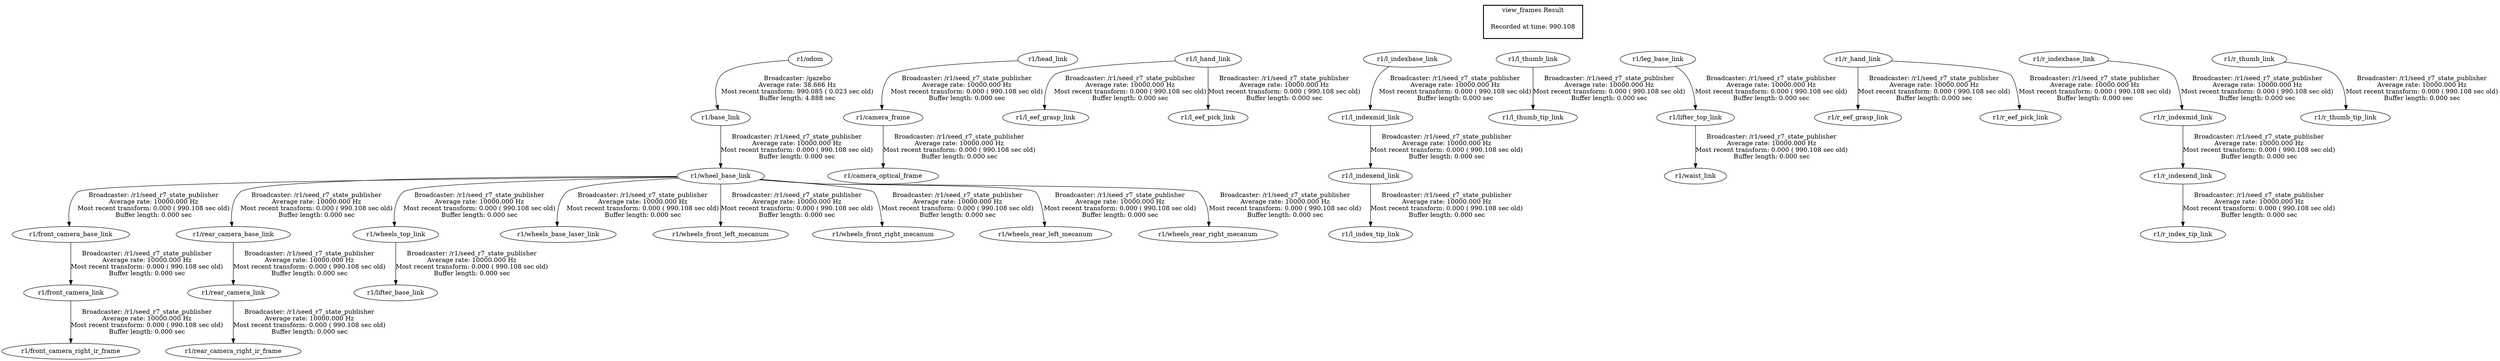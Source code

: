 digraph G {
"r1/base_link" -> "r1/wheel_base_link"[label="Broadcaster: /r1/seed_r7_state_publisher\nAverage rate: 10000.000 Hz\nMost recent transform: 0.000 ( 990.108 sec old)\nBuffer length: 0.000 sec\n"];
"r1/odom" -> "r1/base_link"[label="Broadcaster: /gazebo\nAverage rate: 38.666 Hz\nMost recent transform: 990.085 ( 0.023 sec old)\nBuffer length: 4.888 sec\n"];
"r1/camera_frame" -> "r1/camera_optical_frame"[label="Broadcaster: /r1/seed_r7_state_publisher\nAverage rate: 10000.000 Hz\nMost recent transform: 0.000 ( 990.108 sec old)\nBuffer length: 0.000 sec\n"];
"r1/head_link" -> "r1/camera_frame"[label="Broadcaster: /r1/seed_r7_state_publisher\nAverage rate: 10000.000 Hz\nMost recent transform: 0.000 ( 990.108 sec old)\nBuffer length: 0.000 sec\n"];
"r1/front_camera_base_link" -> "r1/front_camera_link"[label="Broadcaster: /r1/seed_r7_state_publisher\nAverage rate: 10000.000 Hz\nMost recent transform: 0.000 ( 990.108 sec old)\nBuffer length: 0.000 sec\n"];
"r1/wheel_base_link" -> "r1/front_camera_base_link"[label="Broadcaster: /r1/seed_r7_state_publisher\nAverage rate: 10000.000 Hz\nMost recent transform: 0.000 ( 990.108 sec old)\nBuffer length: 0.000 sec\n"];
"r1/front_camera_link" -> "r1/front_camera_right_ir_frame"[label="Broadcaster: /r1/seed_r7_state_publisher\nAverage rate: 10000.000 Hz\nMost recent transform: 0.000 ( 990.108 sec old)\nBuffer length: 0.000 sec\n"];
"r1/l_hand_link" -> "r1/l_eef_grasp_link"[label="Broadcaster: /r1/seed_r7_state_publisher\nAverage rate: 10000.000 Hz\nMost recent transform: 0.000 ( 990.108 sec old)\nBuffer length: 0.000 sec\n"];
"r1/l_hand_link" -> "r1/l_eef_pick_link"[label="Broadcaster: /r1/seed_r7_state_publisher\nAverage rate: 10000.000 Hz\nMost recent transform: 0.000 ( 990.108 sec old)\nBuffer length: 0.000 sec\n"];
"r1/l_indexend_link" -> "r1/l_index_tip_link"[label="Broadcaster: /r1/seed_r7_state_publisher\nAverage rate: 10000.000 Hz\nMost recent transform: 0.000 ( 990.108 sec old)\nBuffer length: 0.000 sec\n"];
"r1/l_indexmid_link" -> "r1/l_indexend_link"[label="Broadcaster: /r1/seed_r7_state_publisher\nAverage rate: 10000.000 Hz\nMost recent transform: 0.000 ( 990.108 sec old)\nBuffer length: 0.000 sec\n"];
"r1/l_indexbase_link" -> "r1/l_indexmid_link"[label="Broadcaster: /r1/seed_r7_state_publisher\nAverage rate: 10000.000 Hz\nMost recent transform: 0.000 ( 990.108 sec old)\nBuffer length: 0.000 sec\n"];
"r1/l_thumb_link" -> "r1/l_thumb_tip_link"[label="Broadcaster: /r1/seed_r7_state_publisher\nAverage rate: 10000.000 Hz\nMost recent transform: 0.000 ( 990.108 sec old)\nBuffer length: 0.000 sec\n"];
"r1/leg_base_link" -> "r1/lifter_top_link"[label="Broadcaster: /r1/seed_r7_state_publisher\nAverage rate: 10000.000 Hz\nMost recent transform: 0.000 ( 990.108 sec old)\nBuffer length: 0.000 sec\n"];
"r1/r_hand_link" -> "r1/r_eef_grasp_link"[label="Broadcaster: /r1/seed_r7_state_publisher\nAverage rate: 10000.000 Hz\nMost recent transform: 0.000 ( 990.108 sec old)\nBuffer length: 0.000 sec\n"];
"r1/r_hand_link" -> "r1/r_eef_pick_link"[label="Broadcaster: /r1/seed_r7_state_publisher\nAverage rate: 10000.000 Hz\nMost recent transform: 0.000 ( 990.108 sec old)\nBuffer length: 0.000 sec\n"];
"r1/r_indexend_link" -> "r1/r_index_tip_link"[label="Broadcaster: /r1/seed_r7_state_publisher\nAverage rate: 10000.000 Hz\nMost recent transform: 0.000 ( 990.108 sec old)\nBuffer length: 0.000 sec\n"];
"r1/r_indexmid_link" -> "r1/r_indexend_link"[label="Broadcaster: /r1/seed_r7_state_publisher\nAverage rate: 10000.000 Hz\nMost recent transform: 0.000 ( 990.108 sec old)\nBuffer length: 0.000 sec\n"];
"r1/r_indexbase_link" -> "r1/r_indexmid_link"[label="Broadcaster: /r1/seed_r7_state_publisher\nAverage rate: 10000.000 Hz\nMost recent transform: 0.000 ( 990.108 sec old)\nBuffer length: 0.000 sec\n"];
"r1/r_thumb_link" -> "r1/r_thumb_tip_link"[label="Broadcaster: /r1/seed_r7_state_publisher\nAverage rate: 10000.000 Hz\nMost recent transform: 0.000 ( 990.108 sec old)\nBuffer length: 0.000 sec\n"];
"r1/rear_camera_base_link" -> "r1/rear_camera_link"[label="Broadcaster: /r1/seed_r7_state_publisher\nAverage rate: 10000.000 Hz\nMost recent transform: 0.000 ( 990.108 sec old)\nBuffer length: 0.000 sec\n"];
"r1/wheel_base_link" -> "r1/rear_camera_base_link"[label="Broadcaster: /r1/seed_r7_state_publisher\nAverage rate: 10000.000 Hz\nMost recent transform: 0.000 ( 990.108 sec old)\nBuffer length: 0.000 sec\n"];
"r1/rear_camera_link" -> "r1/rear_camera_right_ir_frame"[label="Broadcaster: /r1/seed_r7_state_publisher\nAverage rate: 10000.000 Hz\nMost recent transform: 0.000 ( 990.108 sec old)\nBuffer length: 0.000 sec\n"];
"r1/lifter_top_link" -> "r1/waist_link"[label="Broadcaster: /r1/seed_r7_state_publisher\nAverage rate: 10000.000 Hz\nMost recent transform: 0.000 ( 990.108 sec old)\nBuffer length: 0.000 sec\n"];
"r1/wheels_top_link" -> "r1/lifter_base_link"[label="Broadcaster: /r1/seed_r7_state_publisher\nAverage rate: 10000.000 Hz\nMost recent transform: 0.000 ( 990.108 sec old)\nBuffer length: 0.000 sec\n"];
"r1/wheel_base_link" -> "r1/wheels_top_link"[label="Broadcaster: /r1/seed_r7_state_publisher\nAverage rate: 10000.000 Hz\nMost recent transform: 0.000 ( 990.108 sec old)\nBuffer length: 0.000 sec\n"];
"r1/wheel_base_link" -> "r1/wheels_base_laser_link"[label="Broadcaster: /r1/seed_r7_state_publisher\nAverage rate: 10000.000 Hz\nMost recent transform: 0.000 ( 990.108 sec old)\nBuffer length: 0.000 sec\n"];
"r1/wheel_base_link" -> "r1/wheels_front_left_mecanum"[label="Broadcaster: /r1/seed_r7_state_publisher\nAverage rate: 10000.000 Hz\nMost recent transform: 0.000 ( 990.108 sec old)\nBuffer length: 0.000 sec\n"];
"r1/wheel_base_link" -> "r1/wheels_front_right_mecanum"[label="Broadcaster: /r1/seed_r7_state_publisher\nAverage rate: 10000.000 Hz\nMost recent transform: 0.000 ( 990.108 sec old)\nBuffer length: 0.000 sec\n"];
"r1/wheel_base_link" -> "r1/wheels_rear_left_mecanum"[label="Broadcaster: /r1/seed_r7_state_publisher\nAverage rate: 10000.000 Hz\nMost recent transform: 0.000 ( 990.108 sec old)\nBuffer length: 0.000 sec\n"];
"r1/wheel_base_link" -> "r1/wheels_rear_right_mecanum"[label="Broadcaster: /r1/seed_r7_state_publisher\nAverage rate: 10000.000 Hz\nMost recent transform: 0.000 ( 990.108 sec old)\nBuffer length: 0.000 sec\n"];
edge [style=invis];
 subgraph cluster_legend { style=bold; color=black; label ="view_frames Result";
"Recorded at time: 990.108"[ shape=plaintext ] ;
 }->"r1/head_link";
edge [style=invis];
 subgraph cluster_legend { style=bold; color=black; label ="view_frames Result";
"Recorded at time: 990.108"[ shape=plaintext ] ;
 }->"r1/l_hand_link";
edge [style=invis];
 subgraph cluster_legend { style=bold; color=black; label ="view_frames Result";
"Recorded at time: 990.108"[ shape=plaintext ] ;
 }->"r1/l_indexbase_link";
edge [style=invis];
 subgraph cluster_legend { style=bold; color=black; label ="view_frames Result";
"Recorded at time: 990.108"[ shape=plaintext ] ;
 }->"r1/l_thumb_link";
edge [style=invis];
 subgraph cluster_legend { style=bold; color=black; label ="view_frames Result";
"Recorded at time: 990.108"[ shape=plaintext ] ;
 }->"r1/leg_base_link";
edge [style=invis];
 subgraph cluster_legend { style=bold; color=black; label ="view_frames Result";
"Recorded at time: 990.108"[ shape=plaintext ] ;
 }->"r1/r_hand_link";
edge [style=invis];
 subgraph cluster_legend { style=bold; color=black; label ="view_frames Result";
"Recorded at time: 990.108"[ shape=plaintext ] ;
 }->"r1/r_indexbase_link";
edge [style=invis];
 subgraph cluster_legend { style=bold; color=black; label ="view_frames Result";
"Recorded at time: 990.108"[ shape=plaintext ] ;
 }->"r1/r_thumb_link";
edge [style=invis];
 subgraph cluster_legend { style=bold; color=black; label ="view_frames Result";
"Recorded at time: 990.108"[ shape=plaintext ] ;
 }->"r1/odom";
}